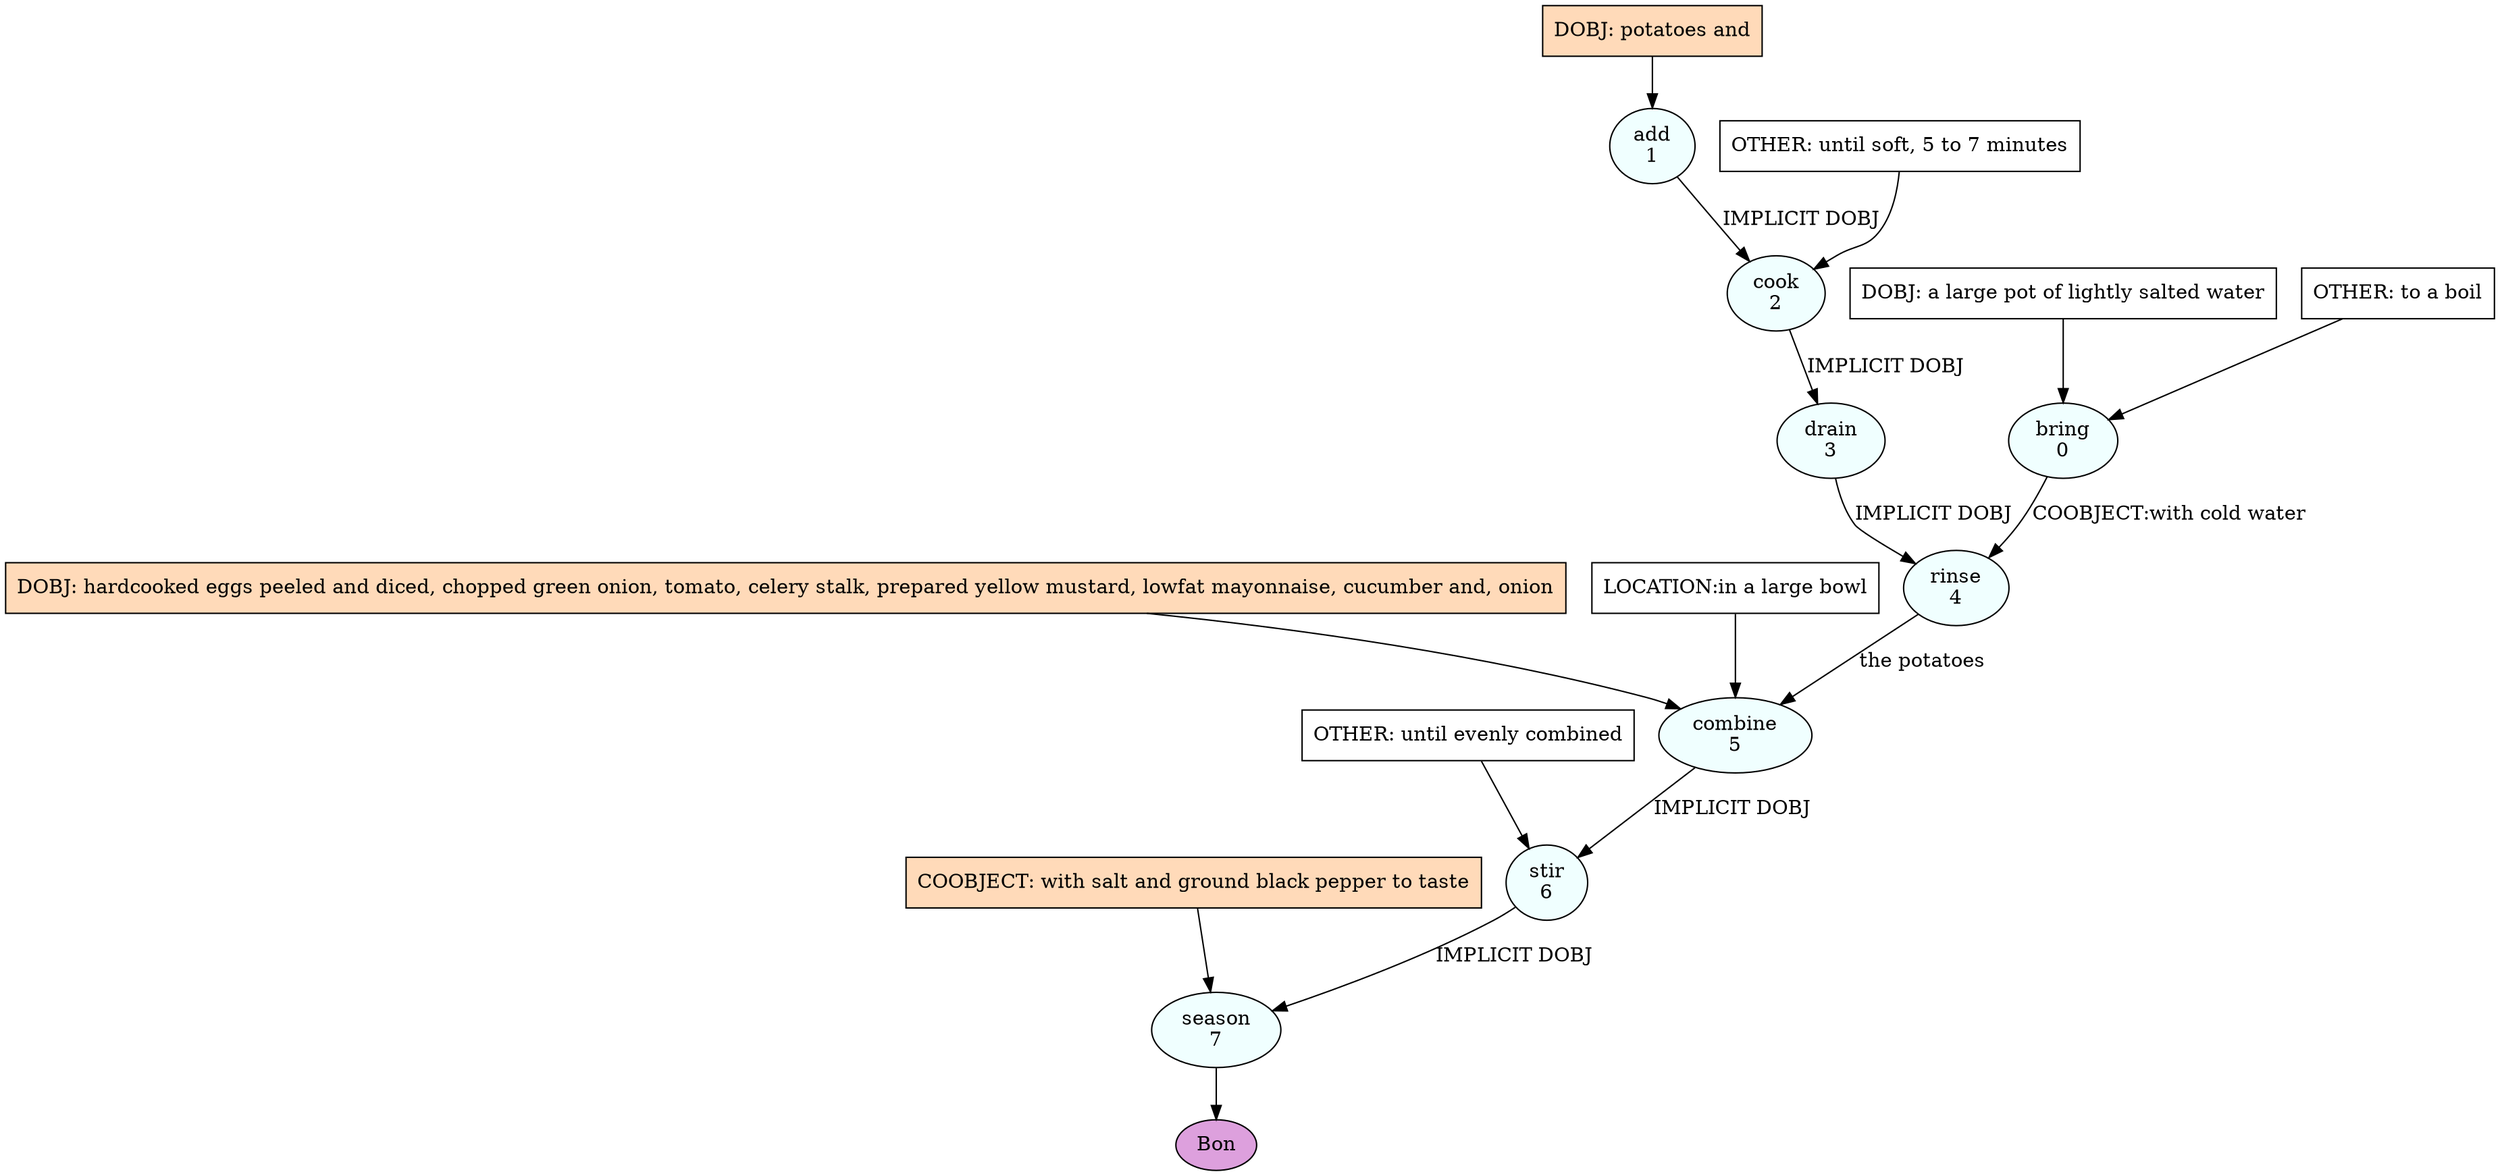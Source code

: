 digraph recipe {
E0[label="bring
0", shape=oval, style=filled, fillcolor=azure]
E1[label="add
1", shape=oval, style=filled, fillcolor=azure]
E2[label="cook
2", shape=oval, style=filled, fillcolor=azure]
E3[label="drain
3", shape=oval, style=filled, fillcolor=azure]
E4[label="rinse
4", shape=oval, style=filled, fillcolor=azure]
E5[label="combine
5", shape=oval, style=filled, fillcolor=azure]
E6[label="stir
6", shape=oval, style=filled, fillcolor=azure]
E7[label="season
7", shape=oval, style=filled, fillcolor=azure]
D1[label="DOBJ: potatoes and", shape=box, style=filled, fillcolor=peachpuff]
D1 -> E1
D0[label="DOBJ: a large pot of lightly salted water", shape=box, style=filled, fillcolor=white]
D0 -> E0
O0_0[label="OTHER: to a boil", shape=box, style=filled, fillcolor=white]
O0_0 -> E0
E1 -> E2 [label="IMPLICIT DOBJ"]
O2_0_0[label="OTHER: until soft, 5 to 7 minutes", shape=box, style=filled, fillcolor=white]
O2_0_0 -> E2
E2 -> E3 [label="IMPLICIT DOBJ"]
E3 -> E4 [label="IMPLICIT DOBJ"]
E0 -> E4 [label="COOBJECT:with cold water"]
D5_ing[label="DOBJ: hardcooked eggs peeled and diced, chopped green onion, tomato, celery stalk, prepared yellow mustard, lowfat mayonnaise, cucumber and, onion", shape=box, style=filled, fillcolor=peachpuff]
D5_ing -> E5
E4 -> E5 [label="the potatoes"]
P5_0_0[label="LOCATION:in a large bowl", shape=box, style=filled, fillcolor=white]
P5_0_0 -> E5
E5 -> E6 [label="IMPLICIT DOBJ"]
O6_0_0[label="OTHER: until evenly combined", shape=box, style=filled, fillcolor=white]
O6_0_0 -> E6
E6 -> E7 [label="IMPLICIT DOBJ"]
P7_0_ing[label="COOBJECT: with salt and ground black pepper to taste", shape=box, style=filled, fillcolor=peachpuff]
P7_0_ing -> E7
EOR[label="Bon", shape=oval, style=filled, fillcolor=plum]
E7 -> EOR
}
